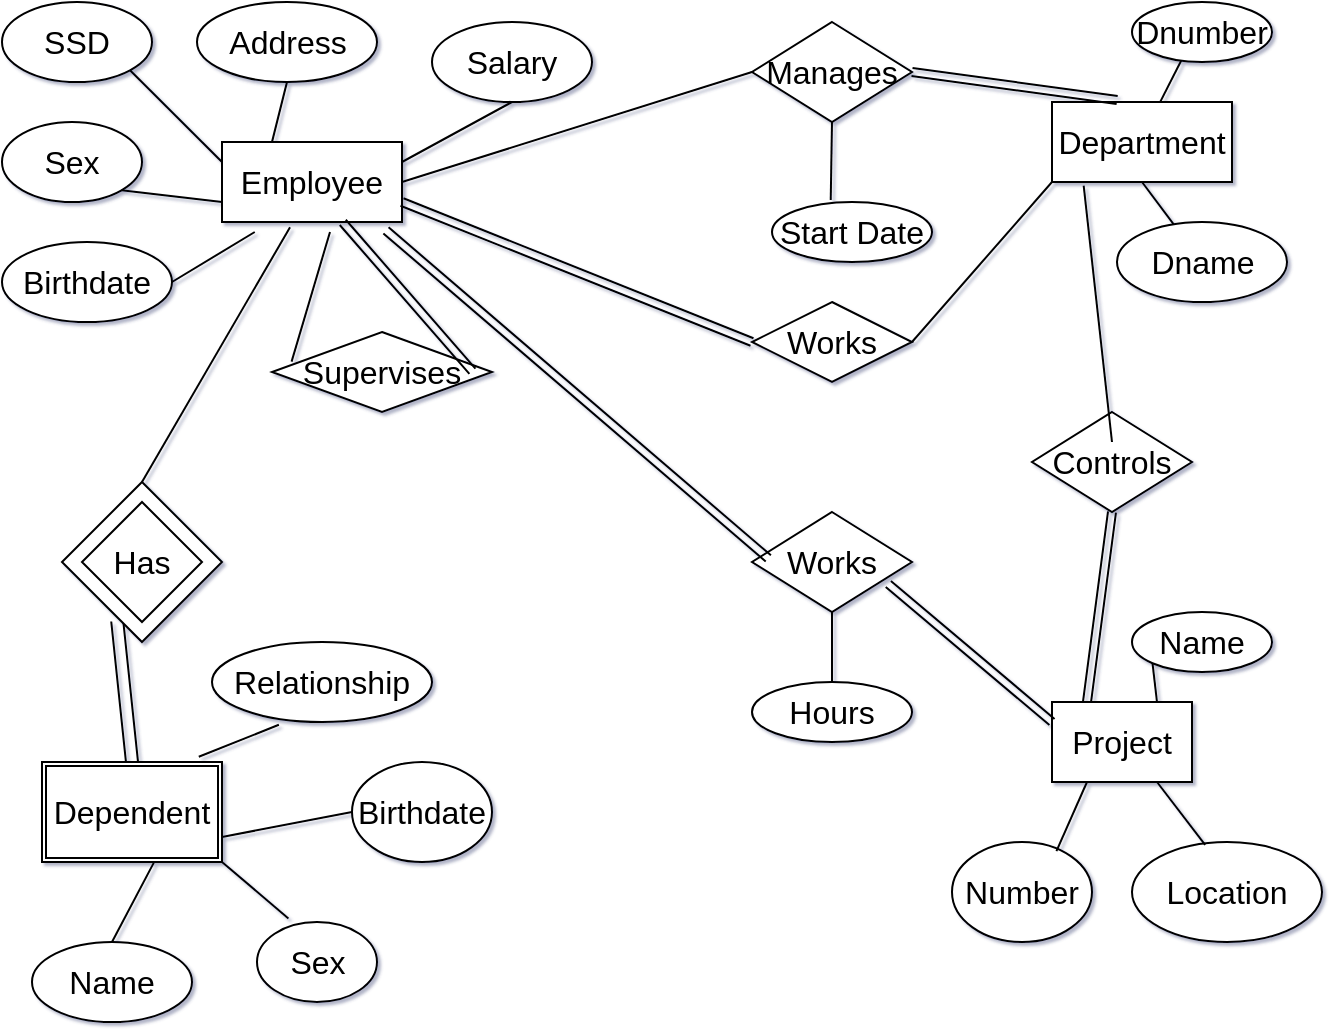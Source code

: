 <mxfile version="21.6.5" type="device">
  <diagram id="R2lEEEUBdFMjLlhIrx00" name="Page-1">
    <mxGraphModel dx="1112" dy="1723" grid="1" gridSize="10" guides="1" tooltips="1" connect="1" arrows="1" fold="1" page="1" pageScale="1" pageWidth="850" pageHeight="1100" background="#ffffff" math="0" shadow="1" extFonts="Permanent Marker^https://fonts.googleapis.com/css?family=Permanent+Marker">
      <root>
        <mxCell id="0" />
        <mxCell id="1" parent="0" />
        <mxCell id="xGMi2MPVF7aktjJ1Y1x7-1" value="Department" style="rounded=0;whiteSpace=wrap;html=1;fontSize=16;" vertex="1" parent="1">
          <mxGeometry x="750" y="-50" width="90" height="40" as="geometry" />
        </mxCell>
        <mxCell id="xGMi2MPVF7aktjJ1Y1x7-2" value="Employee" style="rounded=0;whiteSpace=wrap;html=1;fontSize=16;" vertex="1" parent="1">
          <mxGeometry x="335" y="-30" width="90" height="40" as="geometry" />
        </mxCell>
        <mxCell id="xGMi2MPVF7aktjJ1Y1x7-4" value="Project" style="rounded=0;whiteSpace=wrap;html=1;fontSize=16;" vertex="1" parent="1">
          <mxGeometry x="750" y="250" width="70" height="40" as="geometry" />
        </mxCell>
        <mxCell id="xGMi2MPVF7aktjJ1Y1x7-6" value="Dependent" style="shape=ext;double=1;rounded=0;whiteSpace=wrap;html=1;fontSize=16;" vertex="1" parent="1">
          <mxGeometry x="245" y="280" width="90" height="50" as="geometry" />
        </mxCell>
        <mxCell id="xGMi2MPVF7aktjJ1Y1x7-8" value="SSD" style="ellipse;whiteSpace=wrap;html=1;fontSize=16;" vertex="1" parent="1">
          <mxGeometry x="225" y="-100" width="75" height="40" as="geometry" />
        </mxCell>
        <mxCell id="xGMi2MPVF7aktjJ1Y1x7-9" value="Address" style="ellipse;whiteSpace=wrap;html=1;fontSize=16;" vertex="1" parent="1">
          <mxGeometry x="322.5" y="-100" width="90" height="40" as="geometry" />
        </mxCell>
        <mxCell id="xGMi2MPVF7aktjJ1Y1x7-10" value="Salary" style="ellipse;whiteSpace=wrap;html=1;fontSize=16;" vertex="1" parent="1">
          <mxGeometry x="440" y="-90" width="80" height="40" as="geometry" />
        </mxCell>
        <mxCell id="xGMi2MPVF7aktjJ1Y1x7-11" value="Sex" style="ellipse;whiteSpace=wrap;html=1;fontSize=16;" vertex="1" parent="1">
          <mxGeometry x="225" y="-40" width="70" height="40" as="geometry" />
        </mxCell>
        <mxCell id="xGMi2MPVF7aktjJ1Y1x7-12" value="Birthdate" style="ellipse;whiteSpace=wrap;html=1;fontSize=16;" vertex="1" parent="1">
          <mxGeometry x="225" y="20" width="85" height="40" as="geometry" />
        </mxCell>
        <mxCell id="xGMi2MPVF7aktjJ1Y1x7-13" value="Manages" style="rhombus;whiteSpace=wrap;html=1;fontSize=16;" vertex="1" parent="1">
          <mxGeometry x="600" y="-90" width="80" height="50" as="geometry" />
        </mxCell>
        <mxCell id="xGMi2MPVF7aktjJ1Y1x7-14" value="Start Date" style="ellipse;whiteSpace=wrap;html=1;fontSize=16;" vertex="1" parent="1">
          <mxGeometry x="610" width="80" height="30" as="geometry" />
        </mxCell>
        <mxCell id="xGMi2MPVF7aktjJ1Y1x7-15" value="Works" style="rhombus;whiteSpace=wrap;html=1;fontSize=16;" vertex="1" parent="1">
          <mxGeometry x="600" y="50" width="80" height="40" as="geometry" />
        </mxCell>
        <mxCell id="xGMi2MPVF7aktjJ1Y1x7-16" value="Works" style="rhombus;whiteSpace=wrap;html=1;fontSize=16;" vertex="1" parent="1">
          <mxGeometry x="600" y="155" width="80" height="50" as="geometry" />
        </mxCell>
        <mxCell id="xGMi2MPVF7aktjJ1Y1x7-18" value="Hours" style="ellipse;whiteSpace=wrap;html=1;fontSize=16;" vertex="1" parent="1">
          <mxGeometry x="600" y="240" width="80" height="30" as="geometry" />
        </mxCell>
        <mxCell id="xGMi2MPVF7aktjJ1Y1x7-19" value="Supervises" style="rhombus;whiteSpace=wrap;html=1;fontSize=16;" vertex="1" parent="1">
          <mxGeometry x="360" y="65" width="110" height="40" as="geometry" />
        </mxCell>
        <mxCell id="xGMi2MPVF7aktjJ1Y1x7-23" value="" style="endArrow=none;html=1;rounded=0;fontSize=12;startSize=8;endSize=8;curved=1;entryX=0.5;entryY=1;entryDx=0;entryDy=0;exitX=1;exitY=0.25;exitDx=0;exitDy=0;" edge="1" parent="1" source="xGMi2MPVF7aktjJ1Y1x7-2" target="xGMi2MPVF7aktjJ1Y1x7-10">
          <mxGeometry width="50" height="50" relative="1" as="geometry">
            <mxPoint x="430" as="sourcePoint" />
            <mxPoint x="480" y="-50" as="targetPoint" />
          </mxGeometry>
        </mxCell>
        <mxCell id="xGMi2MPVF7aktjJ1Y1x7-24" value="" style="endArrow=none;html=1;rounded=0;fontSize=12;startSize=8;endSize=8;curved=1;entryX=0.5;entryY=1;entryDx=0;entryDy=0;" edge="1" parent="1" target="xGMi2MPVF7aktjJ1Y1x7-9">
          <mxGeometry width="50" height="50" relative="1" as="geometry">
            <mxPoint x="360" y="-30" as="sourcePoint" />
            <mxPoint x="380" y="-50" as="targetPoint" />
          </mxGeometry>
        </mxCell>
        <mxCell id="xGMi2MPVF7aktjJ1Y1x7-25" value="" style="endArrow=none;html=1;rounded=0;fontSize=12;startSize=8;endSize=8;curved=1;entryX=0.182;entryY=1.125;entryDx=0;entryDy=0;entryPerimeter=0;exitX=1;exitY=0.5;exitDx=0;exitDy=0;" edge="1" parent="1" source="xGMi2MPVF7aktjJ1Y1x7-12" target="xGMi2MPVF7aktjJ1Y1x7-2">
          <mxGeometry width="50" height="50" relative="1" as="geometry">
            <mxPoint x="310" y="60" as="sourcePoint" />
            <mxPoint x="360" y="10" as="targetPoint" />
          </mxGeometry>
        </mxCell>
        <mxCell id="xGMi2MPVF7aktjJ1Y1x7-26" value="" style="endArrow=none;html=1;rounded=0;fontSize=12;startSize=8;endSize=8;curved=1;entryX=0;entryY=0.75;entryDx=0;entryDy=0;exitX=1;exitY=1;exitDx=0;exitDy=0;" edge="1" parent="1" source="xGMi2MPVF7aktjJ1Y1x7-11" target="xGMi2MPVF7aktjJ1Y1x7-2">
          <mxGeometry width="50" height="50" relative="1" as="geometry">
            <mxPoint x="280" y="30" as="sourcePoint" />
            <mxPoint x="330" y="-20" as="targetPoint" />
          </mxGeometry>
        </mxCell>
        <mxCell id="xGMi2MPVF7aktjJ1Y1x7-27" value="" style="endArrow=none;html=1;rounded=0;fontSize=12;startSize=8;endSize=8;curved=1;entryX=0;entryY=0.25;entryDx=0;entryDy=0;exitX=1;exitY=1;exitDx=0;exitDy=0;" edge="1" parent="1" source="xGMi2MPVF7aktjJ1Y1x7-8" target="xGMi2MPVF7aktjJ1Y1x7-2">
          <mxGeometry width="50" height="50" relative="1" as="geometry">
            <mxPoint x="280" y="-10" as="sourcePoint" />
            <mxPoint x="330" y="-60" as="targetPoint" />
          </mxGeometry>
        </mxCell>
        <mxCell id="xGMi2MPVF7aktjJ1Y1x7-30" value="" style="endArrow=none;html=1;rounded=0;fontSize=12;startSize=8;endSize=8;curved=1;entryX=0.5;entryY=1;entryDx=0;entryDy=0;exitX=0.367;exitY=-0.033;exitDx=0;exitDy=0;exitPerimeter=0;" edge="1" parent="1" source="xGMi2MPVF7aktjJ1Y1x7-14" target="xGMi2MPVF7aktjJ1Y1x7-13">
          <mxGeometry width="50" height="50" relative="1" as="geometry">
            <mxPoint x="600" y="20" as="sourcePoint" />
            <mxPoint x="650" y="-30" as="targetPoint" />
          </mxGeometry>
        </mxCell>
        <mxCell id="xGMi2MPVF7aktjJ1Y1x7-31" value="" style="endArrow=none;html=1;rounded=0;fontSize=12;startSize=8;endSize=8;curved=1;entryX=0.5;entryY=1;entryDx=0;entryDy=0;exitX=0.5;exitY=0;exitDx=0;exitDy=0;" edge="1" parent="1" source="xGMi2MPVF7aktjJ1Y1x7-18" target="xGMi2MPVF7aktjJ1Y1x7-16">
          <mxGeometry width="50" height="50" relative="1" as="geometry">
            <mxPoint x="530" y="250" as="sourcePoint" />
            <mxPoint x="580" y="200" as="targetPoint" />
          </mxGeometry>
        </mxCell>
        <mxCell id="xGMi2MPVF7aktjJ1Y1x7-32" value="Name" style="ellipse;whiteSpace=wrap;html=1;fontSize=16;" vertex="1" parent="1">
          <mxGeometry x="240" y="370" width="80" height="40" as="geometry" />
        </mxCell>
        <mxCell id="xGMi2MPVF7aktjJ1Y1x7-33" value="Sex" style="ellipse;whiteSpace=wrap;html=1;fontSize=16;" vertex="1" parent="1">
          <mxGeometry x="352.5" y="360" width="60" height="40" as="geometry" />
        </mxCell>
        <mxCell id="xGMi2MPVF7aktjJ1Y1x7-34" value="Birthdate" style="ellipse;whiteSpace=wrap;html=1;fontSize=16;" vertex="1" parent="1">
          <mxGeometry x="400" y="280" width="70" height="50" as="geometry" />
        </mxCell>
        <mxCell id="xGMi2MPVF7aktjJ1Y1x7-35" value="Relationship" style="ellipse;whiteSpace=wrap;html=1;fontSize=16;" vertex="1" parent="1">
          <mxGeometry x="330" y="220" width="110" height="40" as="geometry" />
        </mxCell>
        <mxCell id="xGMi2MPVF7aktjJ1Y1x7-36" value="" style="shape=link;html=1;rounded=0;fontSize=12;startSize=8;endSize=8;curved=1;exitX=0.345;exitY=0.868;exitDx=0;exitDy=0;entryX=0.5;entryY=0;entryDx=0;entryDy=0;width=6;exitPerimeter=0;" edge="1" parent="1" source="xGMi2MPVF7aktjJ1Y1x7-64" target="xGMi2MPVF7aktjJ1Y1x7-6">
          <mxGeometry width="100" relative="1" as="geometry">
            <mxPoint x="295" y="200" as="sourcePoint" />
            <mxPoint x="500" y="170" as="targetPoint" />
            <Array as="points" />
          </mxGeometry>
        </mxCell>
        <mxCell id="xGMi2MPVF7aktjJ1Y1x7-38" value="" style="endArrow=none;html=1;rounded=0;fontSize=12;startSize=8;endSize=8;curved=1;entryX=0.378;entryY=1.065;entryDx=0;entryDy=0;entryPerimeter=0;exitX=0.5;exitY=0;exitDx=0;exitDy=0;" edge="1" parent="1" source="xGMi2MPVF7aktjJ1Y1x7-64" target="xGMi2MPVF7aktjJ1Y1x7-2">
          <mxGeometry width="50" height="50" relative="1" as="geometry">
            <mxPoint x="295" y="160" as="sourcePoint" />
            <mxPoint x="330" y="80" as="targetPoint" />
          </mxGeometry>
        </mxCell>
        <mxCell id="xGMi2MPVF7aktjJ1Y1x7-39" value="" style="endArrow=none;html=1;rounded=0;fontSize=12;startSize=8;endSize=8;curved=1;entryX=0.622;entryY=1.004;entryDx=0;entryDy=0;entryPerimeter=0;exitX=0.5;exitY=0;exitDx=0;exitDy=0;" edge="1" parent="1" source="xGMi2MPVF7aktjJ1Y1x7-32" target="xGMi2MPVF7aktjJ1Y1x7-6">
          <mxGeometry width="50" height="50" relative="1" as="geometry">
            <mxPoint x="250" y="390" as="sourcePoint" />
            <mxPoint x="300" y="340" as="targetPoint" />
          </mxGeometry>
        </mxCell>
        <mxCell id="xGMi2MPVF7aktjJ1Y1x7-40" value="" style="endArrow=none;html=1;rounded=0;fontSize=12;startSize=8;endSize=8;curved=1;entryX=0.262;entryY=-0.045;entryDx=0;entryDy=0;entryPerimeter=0;exitX=1;exitY=1;exitDx=0;exitDy=0;" edge="1" parent="1" source="xGMi2MPVF7aktjJ1Y1x7-6" target="xGMi2MPVF7aktjJ1Y1x7-33">
          <mxGeometry width="50" height="50" relative="1" as="geometry">
            <mxPoint x="330" y="380" as="sourcePoint" />
            <mxPoint x="380" y="330" as="targetPoint" />
          </mxGeometry>
        </mxCell>
        <mxCell id="xGMi2MPVF7aktjJ1Y1x7-41" value="" style="endArrow=none;html=1;rounded=0;fontSize=12;startSize=8;endSize=8;curved=1;entryX=0;entryY=0.5;entryDx=0;entryDy=0;exitX=1;exitY=0.75;exitDx=0;exitDy=0;" edge="1" parent="1" source="xGMi2MPVF7aktjJ1Y1x7-6" target="xGMi2MPVF7aktjJ1Y1x7-34">
          <mxGeometry width="50" height="50" relative="1" as="geometry">
            <mxPoint x="350" y="330" as="sourcePoint" />
            <mxPoint x="400" y="280" as="targetPoint" />
          </mxGeometry>
        </mxCell>
        <mxCell id="xGMi2MPVF7aktjJ1Y1x7-42" value="" style="endArrow=none;html=1;rounded=0;fontSize=12;startSize=8;endSize=8;curved=1;entryX=0.304;entryY=1.035;entryDx=0;entryDy=0;entryPerimeter=0;exitX=0.871;exitY=-0.052;exitDx=0;exitDy=0;exitPerimeter=0;" edge="1" parent="1" source="xGMi2MPVF7aktjJ1Y1x7-6" target="xGMi2MPVF7aktjJ1Y1x7-35">
          <mxGeometry width="50" height="50" relative="1" as="geometry">
            <mxPoint x="320" y="290" as="sourcePoint" />
            <mxPoint x="370" y="240" as="targetPoint" />
          </mxGeometry>
        </mxCell>
        <mxCell id="xGMi2MPVF7aktjJ1Y1x7-43" value="" style="shape=link;html=1;rounded=0;fontSize=12;startSize=8;endSize=8;curved=1;exitX=1;exitY=0.5;exitDx=0;exitDy=0;entryX=0.362;entryY=-0.025;entryDx=0;entryDy=0;entryPerimeter=0;" edge="1" parent="1" source="xGMi2MPVF7aktjJ1Y1x7-13" target="xGMi2MPVF7aktjJ1Y1x7-1">
          <mxGeometry width="100" relative="1" as="geometry">
            <mxPoint x="710" y="-20" as="sourcePoint" />
            <mxPoint x="810" y="-20" as="targetPoint" />
          </mxGeometry>
        </mxCell>
        <mxCell id="xGMi2MPVF7aktjJ1Y1x7-44" value="" style="endArrow=none;html=1;rounded=0;fontSize=12;startSize=8;endSize=8;curved=1;entryX=0;entryY=0.5;entryDx=0;entryDy=0;exitX=1;exitY=0.5;exitDx=0;exitDy=0;" edge="1" parent="1" source="xGMi2MPVF7aktjJ1Y1x7-2" target="xGMi2MPVF7aktjJ1Y1x7-13">
          <mxGeometry width="50" height="50" relative="1" as="geometry">
            <mxPoint x="520" as="sourcePoint" />
            <mxPoint x="570" y="-50" as="targetPoint" />
          </mxGeometry>
        </mxCell>
        <mxCell id="xGMi2MPVF7aktjJ1Y1x7-45" value="Dname" style="ellipse;whiteSpace=wrap;html=1;fontSize=16;" vertex="1" parent="1">
          <mxGeometry x="782.5" y="10" width="85" height="40" as="geometry" />
        </mxCell>
        <mxCell id="xGMi2MPVF7aktjJ1Y1x7-46" value="Dnumber" style="ellipse;whiteSpace=wrap;html=1;fontSize=16;" vertex="1" parent="1">
          <mxGeometry x="790" y="-100" width="70" height="30" as="geometry" />
        </mxCell>
        <mxCell id="xGMi2MPVF7aktjJ1Y1x7-47" value="Number" style="ellipse;whiteSpace=wrap;html=1;fontSize=16;" vertex="1" parent="1">
          <mxGeometry x="700" y="320" width="70" height="50" as="geometry" />
        </mxCell>
        <mxCell id="xGMi2MPVF7aktjJ1Y1x7-48" value="Name" style="ellipse;whiteSpace=wrap;html=1;fontSize=16;" vertex="1" parent="1">
          <mxGeometry x="790" y="205" width="70" height="30" as="geometry" />
        </mxCell>
        <mxCell id="xGMi2MPVF7aktjJ1Y1x7-49" value="Location" style="ellipse;whiteSpace=wrap;html=1;fontSize=16;" vertex="1" parent="1">
          <mxGeometry x="790" y="320" width="95" height="50" as="geometry" />
        </mxCell>
        <mxCell id="xGMi2MPVF7aktjJ1Y1x7-50" value="" style="endArrow=none;html=1;rounded=0;fontSize=12;startSize=8;endSize=8;curved=1;exitX=0.602;exitY=-0.005;exitDx=0;exitDy=0;exitPerimeter=0;entryX=0.351;entryY=0.98;entryDx=0;entryDy=0;entryPerimeter=0;" edge="1" parent="1" source="xGMi2MPVF7aktjJ1Y1x7-1" target="xGMi2MPVF7aktjJ1Y1x7-46">
          <mxGeometry width="50" height="50" relative="1" as="geometry">
            <mxPoint x="760" y="100" as="sourcePoint" />
            <mxPoint x="820" y="50" as="targetPoint" />
          </mxGeometry>
        </mxCell>
        <mxCell id="xGMi2MPVF7aktjJ1Y1x7-51" value="" style="endArrow=none;html=1;rounded=0;fontSize=12;startSize=8;endSize=8;curved=1;entryX=0.5;entryY=1;entryDx=0;entryDy=0;" edge="1" parent="1" source="xGMi2MPVF7aktjJ1Y1x7-45" target="xGMi2MPVF7aktjJ1Y1x7-1">
          <mxGeometry width="50" height="50" relative="1" as="geometry">
            <mxPoint x="720" y="180" as="sourcePoint" />
            <mxPoint x="770" y="130" as="targetPoint" />
          </mxGeometry>
        </mxCell>
        <mxCell id="xGMi2MPVF7aktjJ1Y1x7-52" value="" style="endArrow=none;html=1;rounded=0;fontSize=12;startSize=8;endSize=8;curved=1;entryX=0;entryY=1;entryDx=0;entryDy=0;exitX=0.75;exitY=0;exitDx=0;exitDy=0;" edge="1" parent="1" source="xGMi2MPVF7aktjJ1Y1x7-4" target="xGMi2MPVF7aktjJ1Y1x7-48">
          <mxGeometry width="50" height="50" relative="1" as="geometry">
            <mxPoint x="730" y="270" as="sourcePoint" />
            <mxPoint x="780" y="220" as="targetPoint" />
          </mxGeometry>
        </mxCell>
        <mxCell id="xGMi2MPVF7aktjJ1Y1x7-53" value="" style="endArrow=none;html=1;rounded=0;fontSize=12;startSize=8;endSize=8;curved=1;entryX=0.75;entryY=1;entryDx=0;entryDy=0;exitX=0.385;exitY=0.028;exitDx=0;exitDy=0;exitPerimeter=0;" edge="1" parent="1" source="xGMi2MPVF7aktjJ1Y1x7-49" target="xGMi2MPVF7aktjJ1Y1x7-4">
          <mxGeometry width="50" height="50" relative="1" as="geometry">
            <mxPoint x="800" y="330" as="sourcePoint" />
            <mxPoint x="850" y="280" as="targetPoint" />
          </mxGeometry>
        </mxCell>
        <mxCell id="xGMi2MPVF7aktjJ1Y1x7-55" value="" style="endArrow=none;html=1;rounded=0;fontSize=12;startSize=8;endSize=8;curved=1;entryX=0.25;entryY=1;entryDx=0;entryDy=0;exitX=0.746;exitY=0.092;exitDx=0;exitDy=0;exitPerimeter=0;" edge="1" parent="1" source="xGMi2MPVF7aktjJ1Y1x7-47" target="xGMi2MPVF7aktjJ1Y1x7-4">
          <mxGeometry width="50" height="50" relative="1" as="geometry">
            <mxPoint x="690" y="340" as="sourcePoint" />
            <mxPoint x="740" y="290" as="targetPoint" />
          </mxGeometry>
        </mxCell>
        <mxCell id="xGMi2MPVF7aktjJ1Y1x7-56" style="edgeStyle=none;curved=1;rounded=0;orthogonalLoop=1;jettySize=auto;html=1;exitX=0.5;exitY=1;exitDx=0;exitDy=0;fontSize=12;startSize=8;endSize=8;" edge="1" parent="1" source="xGMi2MPVF7aktjJ1Y1x7-1" target="xGMi2MPVF7aktjJ1Y1x7-1">
          <mxGeometry relative="1" as="geometry" />
        </mxCell>
        <mxCell id="xGMi2MPVF7aktjJ1Y1x7-57" value="Controls" style="rhombus;whiteSpace=wrap;html=1;fontSize=16;" vertex="1" parent="1">
          <mxGeometry x="740" y="105" width="80" height="50" as="geometry" />
        </mxCell>
        <mxCell id="xGMi2MPVF7aktjJ1Y1x7-58" value="" style="shape=link;html=1;rounded=0;fontSize=12;startSize=8;endSize=8;curved=1;entryX=0.5;entryY=1;entryDx=0;entryDy=0;exitX=0.25;exitY=0;exitDx=0;exitDy=0;" edge="1" parent="1" source="xGMi2MPVF7aktjJ1Y1x7-4" target="xGMi2MPVF7aktjJ1Y1x7-57">
          <mxGeometry width="100" relative="1" as="geometry">
            <mxPoint x="700" y="190" as="sourcePoint" />
            <mxPoint x="800" y="190" as="targetPoint" />
          </mxGeometry>
        </mxCell>
        <mxCell id="xGMi2MPVF7aktjJ1Y1x7-59" value="" style="endArrow=none;html=1;rounded=0;fontSize=12;startSize=8;endSize=8;curved=1;entryX=0.176;entryY=1.045;entryDx=0;entryDy=0;entryPerimeter=0;exitX=0.5;exitY=0.3;exitDx=0;exitDy=0;exitPerimeter=0;" edge="1" parent="1" source="xGMi2MPVF7aktjJ1Y1x7-57" target="xGMi2MPVF7aktjJ1Y1x7-1">
          <mxGeometry width="50" height="50" relative="1" as="geometry">
            <mxPoint x="710" y="110" as="sourcePoint" />
            <mxPoint x="760" y="60" as="targetPoint" />
          </mxGeometry>
        </mxCell>
        <mxCell id="xGMi2MPVF7aktjJ1Y1x7-60" value="" style="shape=link;html=1;rounded=0;fontSize=12;startSize=8;endSize=8;curved=1;exitX=1;exitY=0.75;exitDx=0;exitDy=0;entryX=0;entryY=0.5;entryDx=0;entryDy=0;" edge="1" parent="1" source="xGMi2MPVF7aktjJ1Y1x7-2" target="xGMi2MPVF7aktjJ1Y1x7-15">
          <mxGeometry width="100" relative="1" as="geometry">
            <mxPoint x="480" y="30" as="sourcePoint" />
            <mxPoint x="580" y="30" as="targetPoint" />
          </mxGeometry>
        </mxCell>
        <mxCell id="xGMi2MPVF7aktjJ1Y1x7-61" value="" style="shape=link;html=1;rounded=0;fontSize=12;startSize=8;endSize=8;curved=1;entryX=0;entryY=0.25;entryDx=0;entryDy=0;exitX=0.852;exitY=0.72;exitDx=0;exitDy=0;exitPerimeter=0;" edge="1" parent="1" source="xGMi2MPVF7aktjJ1Y1x7-16" target="xGMi2MPVF7aktjJ1Y1x7-4">
          <mxGeometry width="100" relative="1" as="geometry">
            <mxPoint x="660" y="230" as="sourcePoint" />
            <mxPoint x="760" y="230" as="targetPoint" />
          </mxGeometry>
        </mxCell>
        <mxCell id="xGMi2MPVF7aktjJ1Y1x7-62" value="" style="shape=link;html=1;rounded=0;fontSize=12;startSize=8;endSize=8;curved=1;exitX=0.911;exitY=1.105;exitDx=0;exitDy=0;exitPerimeter=0;entryX=0.102;entryY=0.464;entryDx=0;entryDy=0;entryPerimeter=0;" edge="1" parent="1" source="xGMi2MPVF7aktjJ1Y1x7-2" target="xGMi2MPVF7aktjJ1Y1x7-16">
          <mxGeometry width="100" relative="1" as="geometry">
            <mxPoint x="500" y="130" as="sourcePoint" />
            <mxPoint x="600" y="130" as="targetPoint" />
          </mxGeometry>
        </mxCell>
        <mxCell id="xGMi2MPVF7aktjJ1Y1x7-63" value="" style="endArrow=none;html=1;rounded=0;fontSize=12;startSize=8;endSize=8;curved=1;exitX=1;exitY=0.5;exitDx=0;exitDy=0;entryX=0;entryY=1;entryDx=0;entryDy=0;" edge="1" parent="1" source="xGMi2MPVF7aktjJ1Y1x7-15" target="xGMi2MPVF7aktjJ1Y1x7-1">
          <mxGeometry width="50" height="50" relative="1" as="geometry">
            <mxPoint x="700" y="100" as="sourcePoint" />
            <mxPoint x="750" y="50" as="targetPoint" />
          </mxGeometry>
        </mxCell>
        <mxCell id="xGMi2MPVF7aktjJ1Y1x7-64" value="" style="rhombus;whiteSpace=wrap;html=1;fontSize=16;" vertex="1" parent="1">
          <mxGeometry x="255" y="140" width="80" height="80" as="geometry" />
        </mxCell>
        <mxCell id="xGMi2MPVF7aktjJ1Y1x7-65" value="Has" style="rhombus;whiteSpace=wrap;html=1;fontSize=16;" vertex="1" parent="1">
          <mxGeometry x="265" y="150" width="60" height="60" as="geometry" />
        </mxCell>
        <mxCell id="xGMi2MPVF7aktjJ1Y1x7-66" value="" style="endArrow=none;html=1;rounded=0;fontSize=12;startSize=8;endSize=8;curved=1;entryX=0.6;entryY=1.125;entryDx=0;entryDy=0;entryPerimeter=0;exitX=0.089;exitY=0.37;exitDx=0;exitDy=0;exitPerimeter=0;" edge="1" parent="1" source="xGMi2MPVF7aktjJ1Y1x7-19" target="xGMi2MPVF7aktjJ1Y1x7-2">
          <mxGeometry width="50" height="50" relative="1" as="geometry">
            <mxPoint x="350" y="90" as="sourcePoint" />
            <mxPoint x="400" y="40" as="targetPoint" />
          </mxGeometry>
        </mxCell>
        <mxCell id="xGMi2MPVF7aktjJ1Y1x7-67" value="" style="shape=link;html=1;rounded=0;fontSize=12;startSize=8;endSize=8;curved=1;exitX=0.671;exitY=1.005;exitDx=0;exitDy=0;exitPerimeter=0;entryX=0.911;entryY=0.49;entryDx=0;entryDy=0;entryPerimeter=0;" edge="1" parent="1" source="xGMi2MPVF7aktjJ1Y1x7-2" target="xGMi2MPVF7aktjJ1Y1x7-19">
          <mxGeometry width="100" relative="1" as="geometry">
            <mxPoint x="420" y="140" as="sourcePoint" />
            <mxPoint x="520" y="140" as="targetPoint" />
          </mxGeometry>
        </mxCell>
      </root>
    </mxGraphModel>
  </diagram>
</mxfile>
